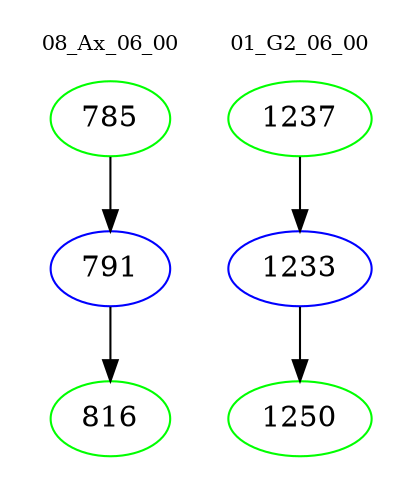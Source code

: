 digraph{
subgraph cluster_0 {
color = white
label = "08_Ax_06_00";
fontsize=10;
T0_785 [label="785", color="green"]
T0_785 -> T0_791 [color="black"]
T0_791 [label="791", color="blue"]
T0_791 -> T0_816 [color="black"]
T0_816 [label="816", color="green"]
}
subgraph cluster_1 {
color = white
label = "01_G2_06_00";
fontsize=10;
T1_1237 [label="1237", color="green"]
T1_1237 -> T1_1233 [color="black"]
T1_1233 [label="1233", color="blue"]
T1_1233 -> T1_1250 [color="black"]
T1_1250 [label="1250", color="green"]
}
}

